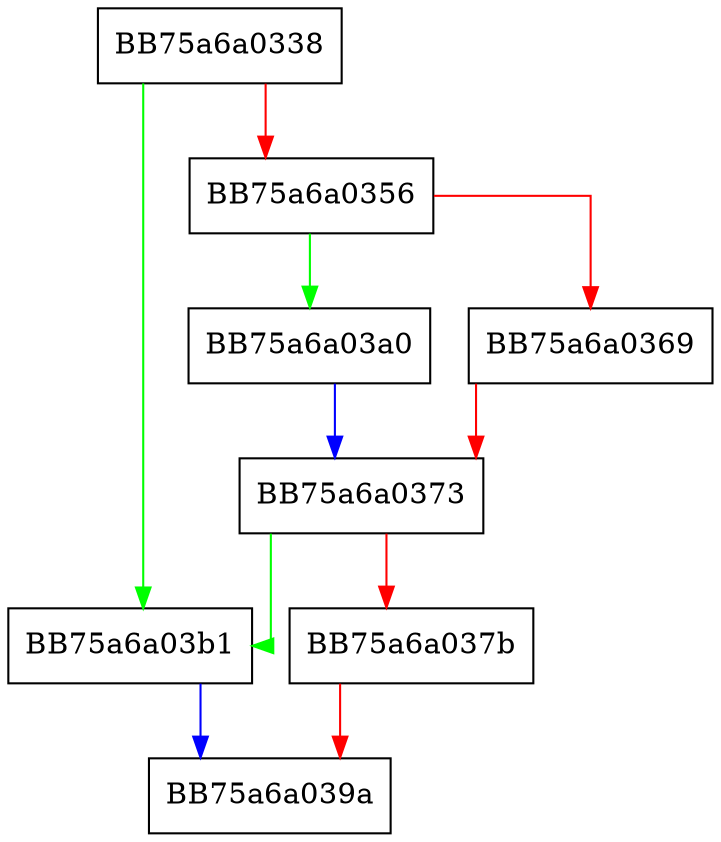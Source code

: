 digraph ZSTD_createDCtx_internal {
  node [shape="box"];
  graph [splines=ortho];
  BB75a6a0338 -> BB75a6a03b1 [color="green"];
  BB75a6a0338 -> BB75a6a0356 [color="red"];
  BB75a6a0356 -> BB75a6a03a0 [color="green"];
  BB75a6a0356 -> BB75a6a0369 [color="red"];
  BB75a6a0369 -> BB75a6a0373 [color="red"];
  BB75a6a0373 -> BB75a6a03b1 [color="green"];
  BB75a6a0373 -> BB75a6a037b [color="red"];
  BB75a6a037b -> BB75a6a039a [color="red"];
  BB75a6a03a0 -> BB75a6a0373 [color="blue"];
  BB75a6a03b1 -> BB75a6a039a [color="blue"];
}